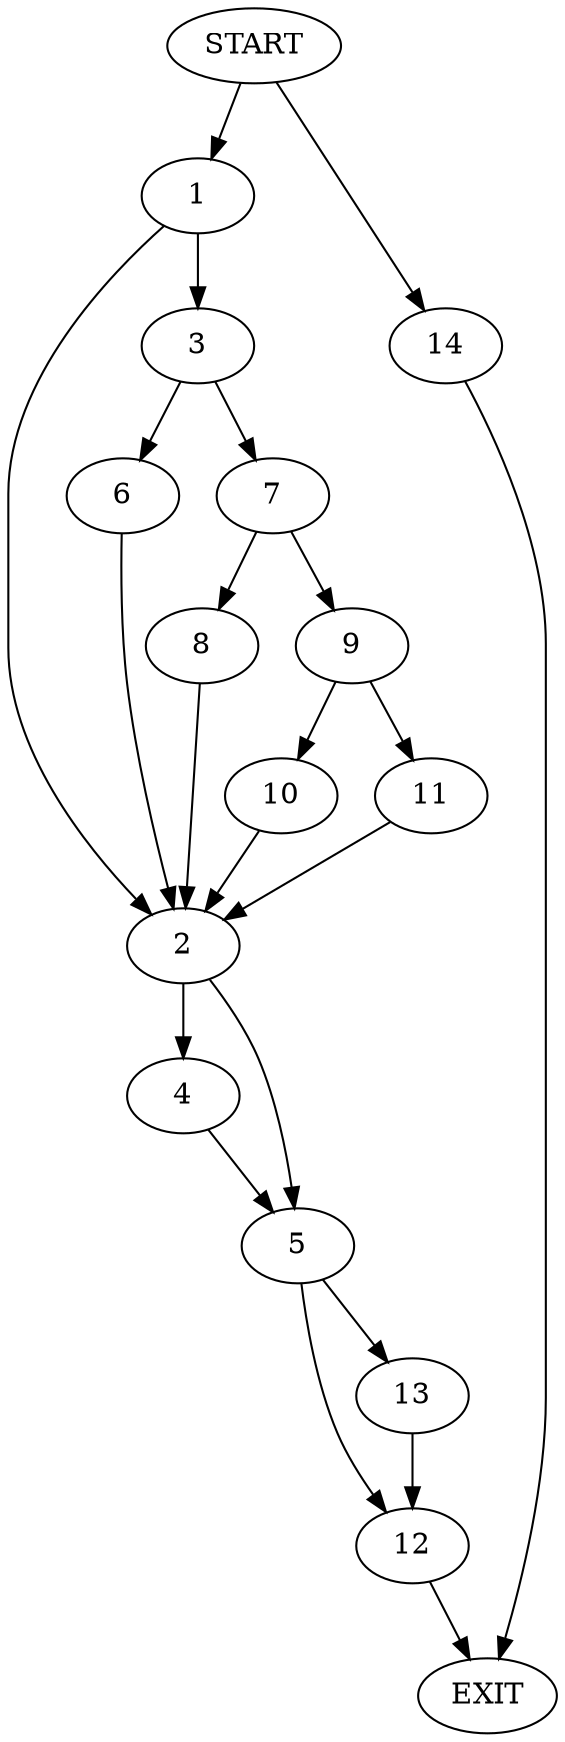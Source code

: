 digraph {
0 [label="START"]
15 [label="EXIT"]
0 -> 1
1 -> 2
1 -> 3
2 -> 4
2 -> 5
3 -> 6
3 -> 7
6 -> 2
7 -> 8
7 -> 9
9 -> 10
9 -> 11
8 -> 2
10 -> 2
11 -> 2
5 -> 12
5 -> 13
4 -> 5
12 -> 15
13 -> 12
0 -> 14
14 -> 15
}
